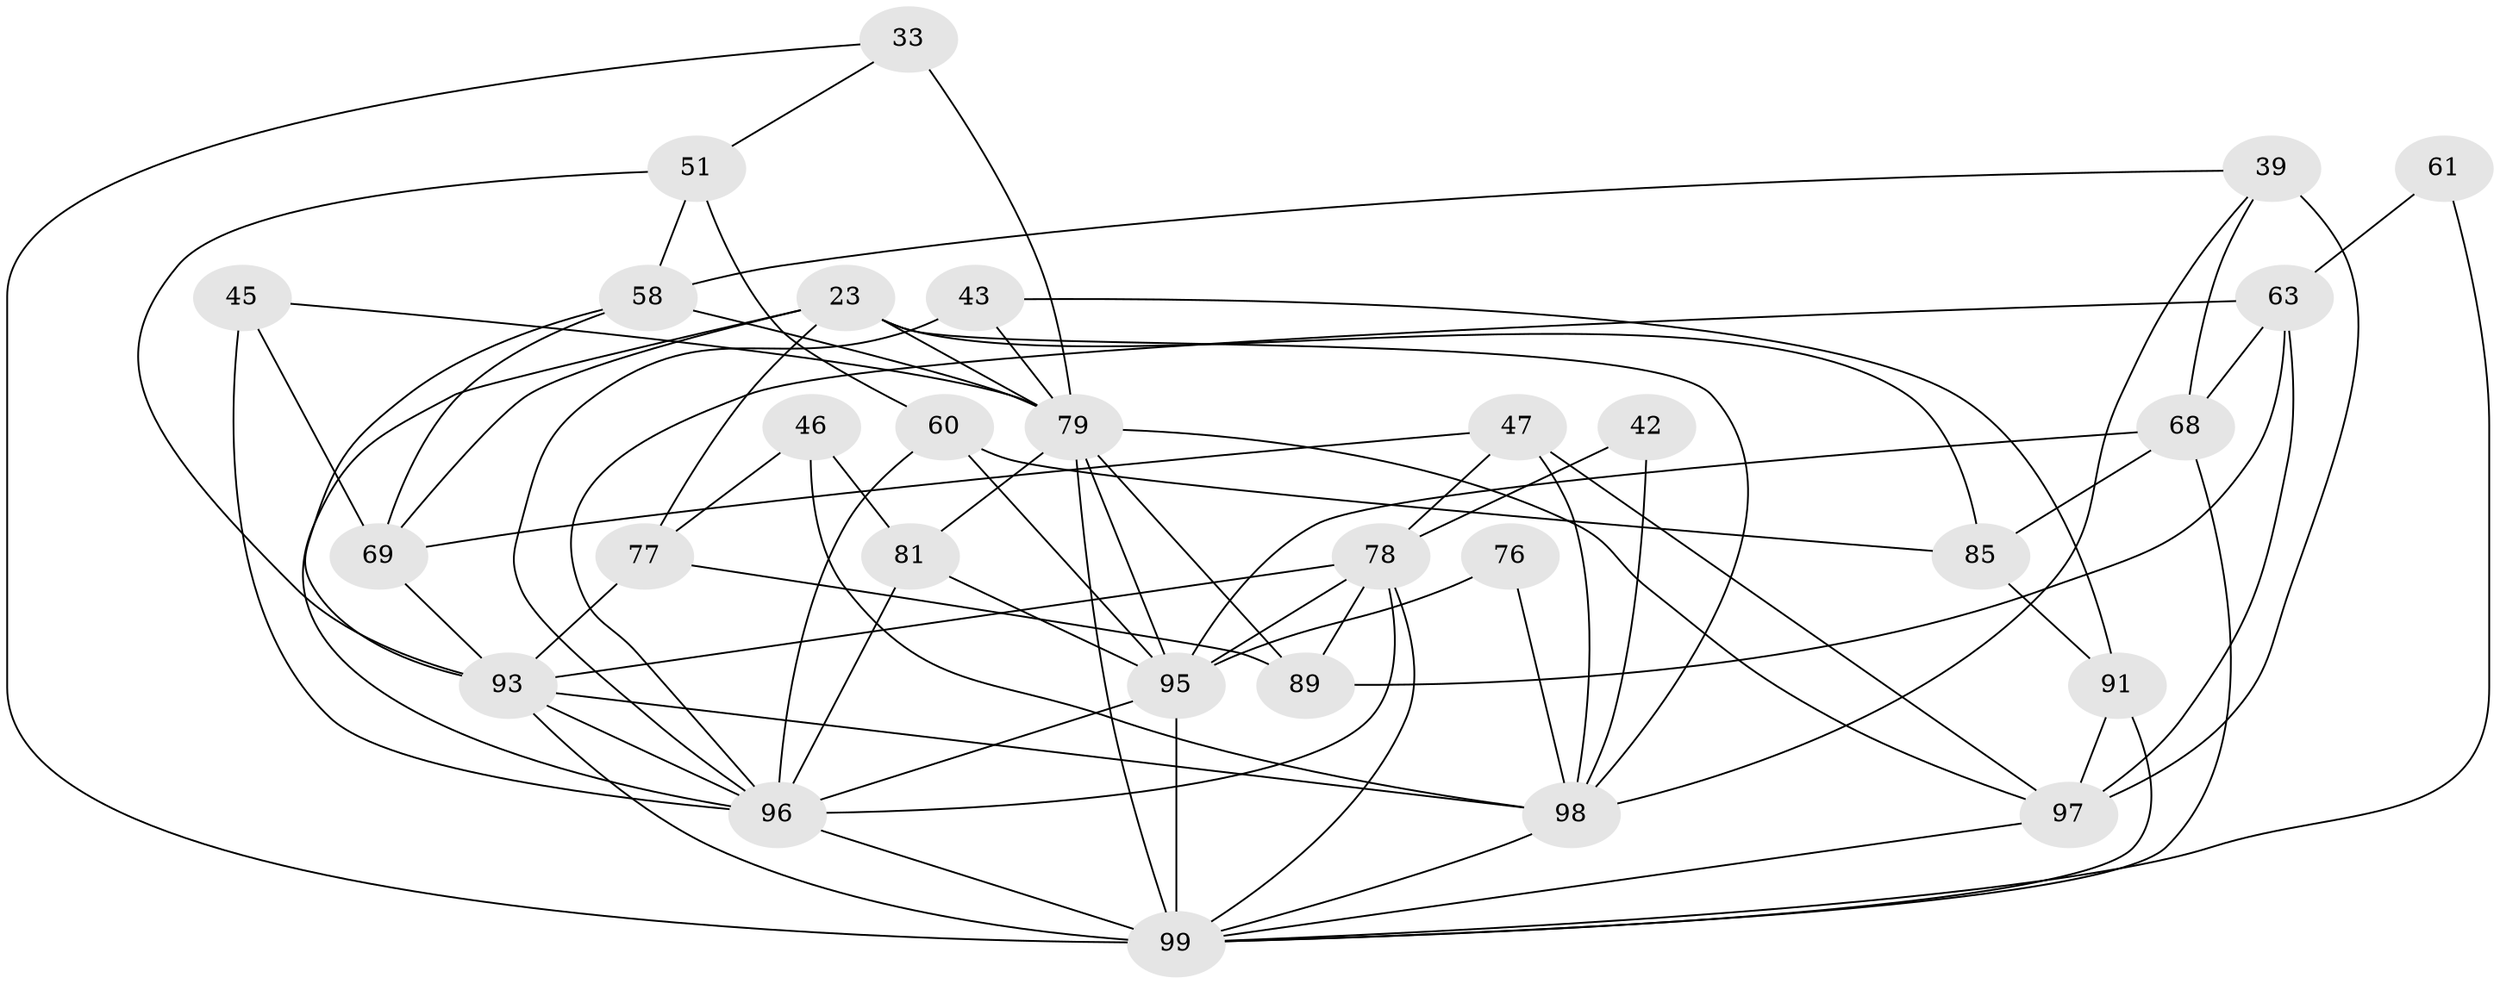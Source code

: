 // original degree distribution, {5: 0.20202020202020202, 2: 0.15151515151515152, 3: 0.24242424242424243, 7: 0.050505050505050504, 4: 0.2727272727272727, 9: 0.010101010101010102, 6: 0.0707070707070707}
// Generated by graph-tools (version 1.1) at 2025/54/03/04/25 21:54:21]
// undirected, 29 vertices, 74 edges
graph export_dot {
graph [start="1"]
  node [color=gray90,style=filled];
  23 [super="+11+17"];
  33;
  39;
  42;
  43;
  45;
  46;
  47 [super="+16"];
  51 [super="+4"];
  58 [super="+20"];
  60;
  61;
  63 [super="+24+50"];
  68 [super="+67+62"];
  69 [super="+38"];
  76;
  77 [super="+40+27"];
  78 [super="+19+70"];
  79 [super="+28+59+71"];
  81 [super="+30"];
  85 [super="+74"];
  89 [super="+87"];
  91 [super="+88+53+66"];
  93 [super="+82+7+32+75"];
  95 [super="+84+94"];
  96 [super="+64+86+80"];
  97 [super="+15+83"];
  98 [super="+10+72"];
  99 [super="+35+26+92+73"];
  23 -- 69 [weight=2];
  23 -- 85;
  23 -- 77 [weight=2];
  23 -- 96 [weight=2];
  23 -- 98 [weight=3];
  23 -- 79;
  33 -- 51;
  33 -- 79 [weight=3];
  33 -- 99 [weight=2];
  39 -- 68;
  39 -- 97 [weight=3];
  39 -- 58;
  39 -- 98;
  42 -- 78 [weight=2];
  42 -- 98;
  43 -- 96;
  43 -- 79;
  43 -- 91;
  45 -- 69;
  45 -- 79;
  45 -- 96;
  46 -- 77;
  46 -- 81;
  46 -- 98;
  47 -- 97;
  47 -- 69;
  47 -- 78;
  47 -- 98 [weight=2];
  51 -- 58;
  51 -- 60;
  51 -- 93;
  58 -- 69 [weight=2];
  58 -- 79 [weight=3];
  58 -- 93;
  60 -- 96;
  60 -- 85;
  60 -- 95 [weight=2];
  61 -- 63;
  61 -- 99;
  63 -- 97 [weight=2];
  63 -- 96;
  63 -- 68 [weight=2];
  63 -- 89;
  68 -- 99 [weight=4];
  68 -- 85;
  68 -- 95 [weight=2];
  69 -- 93 [weight=2];
  76 -- 98;
  76 -- 95;
  77 -- 93 [weight=3];
  77 -- 89;
  78 -- 95 [weight=2];
  78 -- 99;
  78 -- 96 [weight=2];
  78 -- 93;
  78 -- 89;
  79 -- 81;
  79 -- 97;
  79 -- 99 [weight=3];
  79 -- 89;
  79 -- 95 [weight=2];
  81 -- 96 [weight=2];
  81 -- 95;
  85 -- 91;
  91 -- 99 [weight=2];
  91 -- 97 [weight=2];
  93 -- 96 [weight=2];
  93 -- 99 [weight=7];
  93 -- 98;
  95 -- 99 [weight=5];
  95 -- 96 [weight=2];
  96 -- 99 [weight=2];
  97 -- 99;
  98 -- 99 [weight=5];
}
